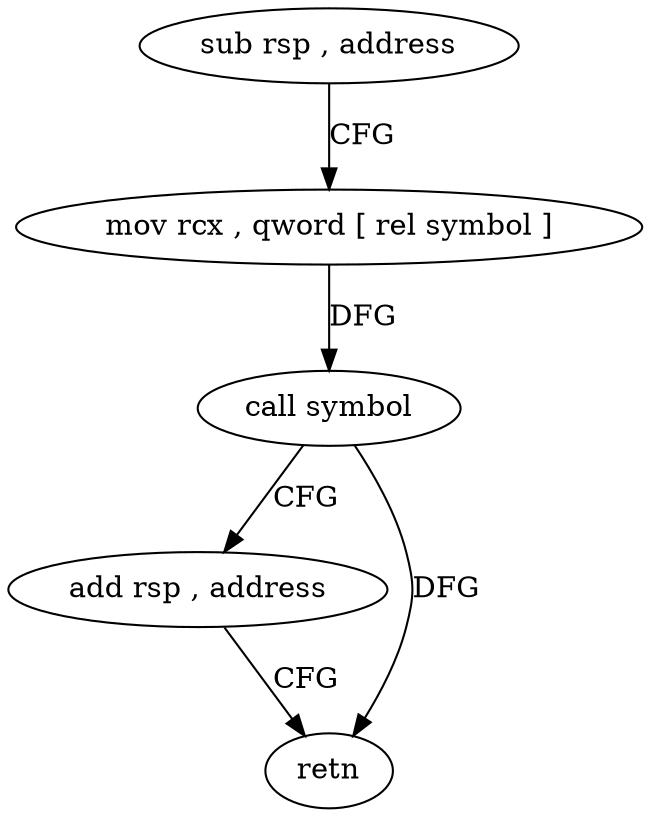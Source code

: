 digraph "func" {
"217034" [label = "sub rsp , address" ]
"217038" [label = "mov rcx , qword [ rel symbol ]" ]
"217045" [label = "call symbol" ]
"217050" [label = "add rsp , address" ]
"217054" [label = "retn" ]
"217034" -> "217038" [ label = "CFG" ]
"217038" -> "217045" [ label = "DFG" ]
"217045" -> "217050" [ label = "CFG" ]
"217045" -> "217054" [ label = "DFG" ]
"217050" -> "217054" [ label = "CFG" ]
}
